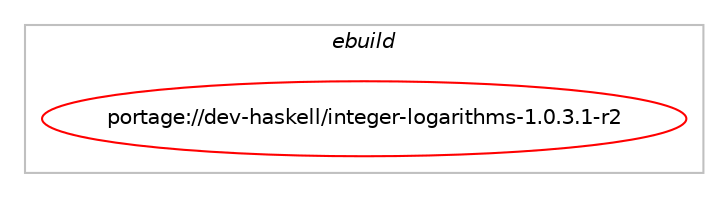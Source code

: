 digraph prolog {

# *************
# Graph options
# *************

newrank=true;
concentrate=true;
compound=true;
graph [rankdir=LR,fontname=Helvetica,fontsize=10,ranksep=1.5];#, ranksep=2.5, nodesep=0.2];
edge  [arrowhead=vee];
node  [fontname=Helvetica,fontsize=10];

# **********
# The ebuild
# **********

subgraph cluster_leftcol {
color=gray;
label=<<i>ebuild</i>>;
id [label="portage://dev-haskell/integer-logarithms-1.0.3.1-r2", color=red, width=4, href="../dev-haskell/integer-logarithms-1.0.3.1-r2.svg"];
}

# ****************
# The dependencies
# ****************

subgraph cluster_midcol {
color=gray;
label=<<i>dependencies</i>>;
subgraph cluster_compile {
fillcolor="#eeeeee";
style=filled;
label=<<i>compile</i>>;
# *** BEGIN UNKNOWN DEPENDENCY TYPE (TODO) ***
# id -> equal(use_conditional_group(positive,hscolour,portage://dev-haskell/integer-logarithms-1.0.3.1-r2,[package_dependency(portage://dev-haskell/integer-logarithms-1.0.3.1-r2,install,no,dev-haskell,hscolour,none,[,,],[],[])]))
# *** END UNKNOWN DEPENDENCY TYPE (TODO) ***

# *** BEGIN UNKNOWN DEPENDENCY TYPE (TODO) ***
# id -> equal(use_conditional_group(positive,test,portage://dev-haskell/integer-logarithms-1.0.3.1-r2,[package_dependency(portage://dev-haskell/integer-logarithms-1.0.3.1-r2,install,no,dev-haskell,quickcheck,greaterequal,[2.14.1,,,2.14.1],[],[]),package_dependency(portage://dev-haskell/integer-logarithms-1.0.3.1-r2,install,no,dev-haskell,quickcheck,smaller,[2.15,,,2.15],[],[]),package_dependency(portage://dev-haskell/integer-logarithms-1.0.3.1-r2,install,no,dev-haskell,smallcheck,greaterequal,[1.2,,,1.2],[],[]),package_dependency(portage://dev-haskell/integer-logarithms-1.0.3.1-r2,install,no,dev-haskell,smallcheck,smaller,[1.3,,,1.3],[],[]),package_dependency(portage://dev-haskell/integer-logarithms-1.0.3.1-r2,install,no,dev-haskell,tasty,greaterequal,[0.10,,,0.10],[],[]),package_dependency(portage://dev-haskell/integer-logarithms-1.0.3.1-r2,install,no,dev-haskell,tasty,smaller,[1.5,,,1.5],[],[]),package_dependency(portage://dev-haskell/integer-logarithms-1.0.3.1-r2,install,no,dev-haskell,tasty-hunit,greaterequal,[0.9,,,0.9],[],[]),package_dependency(portage://dev-haskell/integer-logarithms-1.0.3.1-r2,install,no,dev-haskell,tasty-hunit,smaller,[0.11,,,0.11],[],[]),package_dependency(portage://dev-haskell/integer-logarithms-1.0.3.1-r2,install,no,dev-haskell,tasty-quickcheck,greaterequal,[0.8,,,0.8],[],[]),package_dependency(portage://dev-haskell/integer-logarithms-1.0.3.1-r2,install,no,dev-haskell,tasty-quickcheck,smaller,[0.11,,,0.11],[],[]),package_dependency(portage://dev-haskell/integer-logarithms-1.0.3.1-r2,install,no,dev-haskell,tasty-smallcheck,greaterequal,[0.8,,,0.8],[],[]),package_dependency(portage://dev-haskell/integer-logarithms-1.0.3.1-r2,install,no,dev-haskell,tasty-smallcheck,smaller,[0.9,,,0.9],[],[])]))
# *** END UNKNOWN DEPENDENCY TYPE (TODO) ***

# *** BEGIN UNKNOWN DEPENDENCY TYPE (TODO) ***
# id -> equal(package_dependency(portage://dev-haskell/integer-logarithms-1.0.3.1-r2,install,no,dev-haskell,cabal,greaterequal,[2.2.0.1,,,2.2.0.1],[],[]))
# *** END UNKNOWN DEPENDENCY TYPE (TODO) ***

# *** BEGIN UNKNOWN DEPENDENCY TYPE (TODO) ***
# id -> equal(package_dependency(portage://dev-haskell/integer-logarithms-1.0.3.1-r2,install,no,dev-lang,ghc,greaterequal,[8.4.3,,,8.4.3],any_same_slot,[]))
# *** END UNKNOWN DEPENDENCY TYPE (TODO) ***

}
subgraph cluster_compileandrun {
fillcolor="#eeeeee";
style=filled;
label=<<i>compile and run</i>>;
}
subgraph cluster_run {
fillcolor="#eeeeee";
style=filled;
label=<<i>run</i>>;
# *** BEGIN UNKNOWN DEPENDENCY TYPE (TODO) ***
# id -> equal(package_dependency(portage://dev-haskell/integer-logarithms-1.0.3.1-r2,run,no,dev-lang,ghc,greaterequal,[8.4.3,,,8.4.3],any_same_slot,[]))
# *** END UNKNOWN DEPENDENCY TYPE (TODO) ***

# *** BEGIN UNKNOWN DEPENDENCY TYPE (TODO) ***
# id -> equal(package_dependency(portage://dev-haskell/integer-logarithms-1.0.3.1-r2,run,no,dev-lang,ghc,none,[,,],any_same_slot,[use(optenable(profile),none)]))
# *** END UNKNOWN DEPENDENCY TYPE (TODO) ***

}
}

# **************
# The candidates
# **************

subgraph cluster_choices {
rank=same;
color=gray;
label=<<i>candidates</i>>;

}

}
